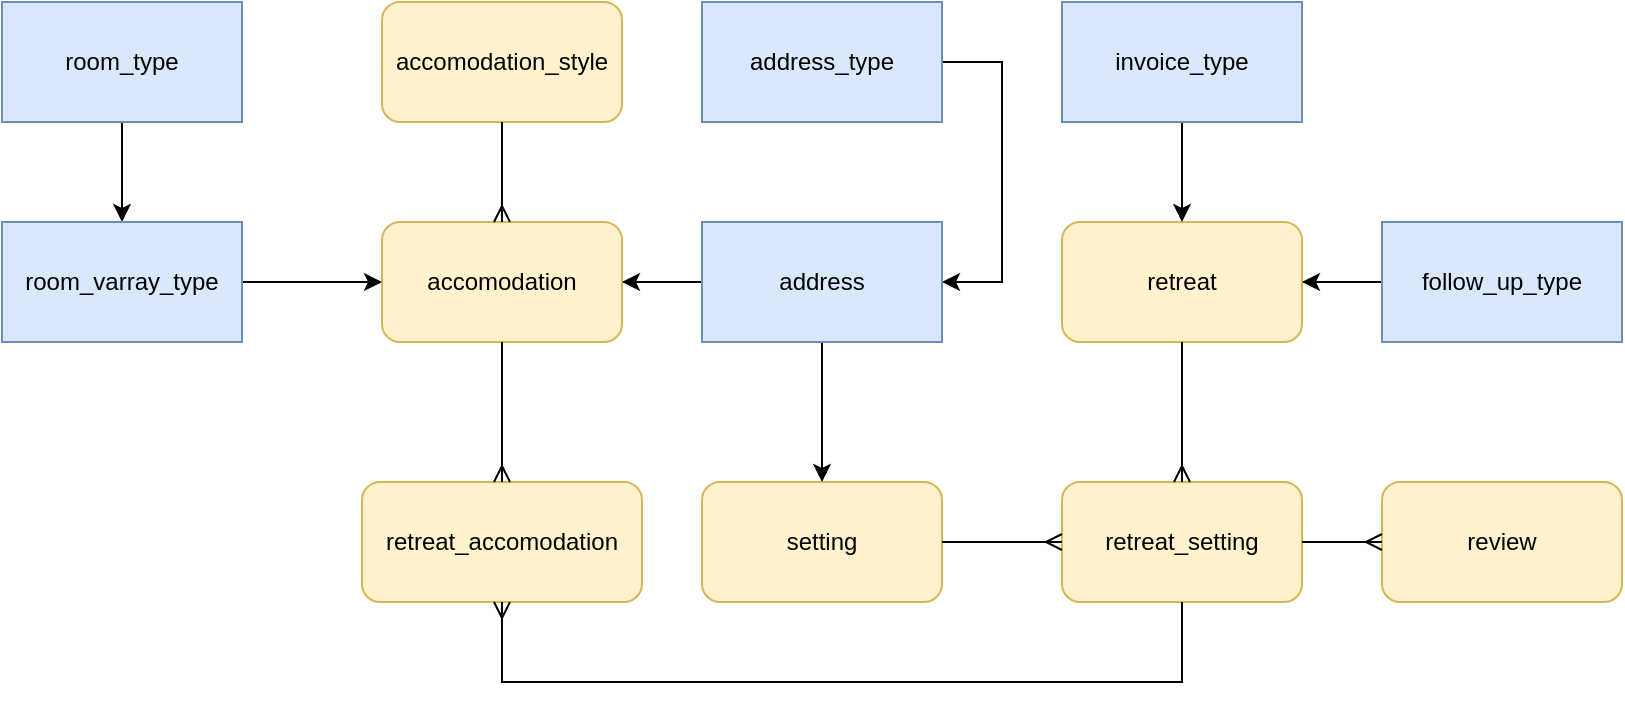 <mxfile version="20.2.2" type="device"><diagram id="9ulPnmnwrZDBVvyH9lwQ" name="Page-1"><mxGraphModel dx="972" dy="549" grid="1" gridSize="10" guides="1" tooltips="1" connect="1" arrows="1" fold="1" page="1" pageScale="1" pageWidth="850" pageHeight="1100" math="0" shadow="0"><root><mxCell id="0"/><mxCell id="1" parent="0"/><mxCell id="RTqdvLDZv-c7yl0dP7Ey-1" value="retreat" style="rounded=1;whiteSpace=wrap;html=1;fillColor=#fff2cc;strokeColor=#d6b656;" vertex="1" parent="1"><mxGeometry x="550" y="210" width="120" height="60" as="geometry"/></mxCell><mxCell id="RTqdvLDZv-c7yl0dP7Ey-2" value="setting" style="rounded=1;whiteSpace=wrap;html=1;fillColor=#fff2cc;strokeColor=#d6b656;" vertex="1" parent="1"><mxGeometry x="370" y="340" width="120" height="60" as="geometry"/></mxCell><mxCell id="RTqdvLDZv-c7yl0dP7Ey-3" value="retreat_setting" style="rounded=1;whiteSpace=wrap;html=1;fillColor=#fff2cc;strokeColor=#d6b656;" vertex="1" parent="1"><mxGeometry x="550" y="340" width="120" height="60" as="geometry"/></mxCell><mxCell id="RTqdvLDZv-c7yl0dP7Ey-4" value="accomodation_style" style="rounded=1;whiteSpace=wrap;html=1;fillColor=#fff2cc;strokeColor=#d6b656;" vertex="1" parent="1"><mxGeometry x="210" y="100" width="120" height="60" as="geometry"/></mxCell><mxCell id="RTqdvLDZv-c7yl0dP7Ey-5" value="accomodation" style="rounded=1;whiteSpace=wrap;html=1;fillColor=#fff2cc;strokeColor=#d6b656;" vertex="1" parent="1"><mxGeometry x="210" y="210" width="120" height="60" as="geometry"/></mxCell><mxCell id="RTqdvLDZv-c7yl0dP7Ey-6" value="retreat_accomodation" style="rounded=1;whiteSpace=wrap;html=1;fillColor=#fff2cc;strokeColor=#d6b656;" vertex="1" parent="1"><mxGeometry x="200" y="340" width="140" height="60" as="geometry"/></mxCell><mxCell id="RTqdvLDZv-c7yl0dP7Ey-35" style="edgeStyle=orthogonalEdgeStyle;rounded=0;orthogonalLoop=1;jettySize=auto;html=1;entryX=1;entryY=0.5;entryDx=0;entryDy=0;" edge="1" parent="1" source="RTqdvLDZv-c7yl0dP7Ey-7" target="RTqdvLDZv-c7yl0dP7Ey-21"><mxGeometry relative="1" as="geometry"><Array as="points"><mxPoint x="520" y="130"/><mxPoint x="520" y="240"/></Array></mxGeometry></mxCell><mxCell id="RTqdvLDZv-c7yl0dP7Ey-7" value="address_type" style="rounded=0;whiteSpace=wrap;html=1;fillColor=#dae8fc;strokeColor=#6c8ebf;" vertex="1" parent="1"><mxGeometry x="370" y="100" width="120" height="60" as="geometry"/></mxCell><mxCell id="RTqdvLDZv-c7yl0dP7Ey-36" style="edgeStyle=orthogonalEdgeStyle;rounded=0;orthogonalLoop=1;jettySize=auto;html=1;" edge="1" parent="1" source="RTqdvLDZv-c7yl0dP7Ey-8" target="RTqdvLDZv-c7yl0dP7Ey-1"><mxGeometry relative="1" as="geometry"/></mxCell><mxCell id="RTqdvLDZv-c7yl0dP7Ey-8" value="&lt;div&gt;follow_up_type&lt;/div&gt;" style="rounded=0;whiteSpace=wrap;html=1;fillColor=#dae8fc;strokeColor=#6c8ebf;" vertex="1" parent="1"><mxGeometry x="710" y="210" width="120" height="60" as="geometry"/></mxCell><mxCell id="RTqdvLDZv-c7yl0dP7Ey-37" style="edgeStyle=orthogonalEdgeStyle;rounded=0;orthogonalLoop=1;jettySize=auto;html=1;" edge="1" parent="1" source="RTqdvLDZv-c7yl0dP7Ey-9" target="RTqdvLDZv-c7yl0dP7Ey-1"><mxGeometry relative="1" as="geometry"/></mxCell><mxCell id="RTqdvLDZv-c7yl0dP7Ey-9" value="invoice_type" style="rounded=0;whiteSpace=wrap;html=1;fillColor=#dae8fc;strokeColor=#6c8ebf;" vertex="1" parent="1"><mxGeometry x="550" y="100" width="120" height="60" as="geometry"/></mxCell><mxCell id="RTqdvLDZv-c7yl0dP7Ey-30" style="edgeStyle=orthogonalEdgeStyle;rounded=0;orthogonalLoop=1;jettySize=auto;html=1;" edge="1" parent="1" source="RTqdvLDZv-c7yl0dP7Ey-10" target="RTqdvLDZv-c7yl0dP7Ey-12"><mxGeometry relative="1" as="geometry"/></mxCell><mxCell id="RTqdvLDZv-c7yl0dP7Ey-10" value="room_type" style="rounded=0;whiteSpace=wrap;html=1;fillColor=#dae8fc;strokeColor=#6c8ebf;" vertex="1" parent="1"><mxGeometry x="20" y="100" width="120" height="60" as="geometry"/></mxCell><mxCell id="RTqdvLDZv-c7yl0dP7Ey-29" style="edgeStyle=orthogonalEdgeStyle;rounded=0;orthogonalLoop=1;jettySize=auto;html=1;entryX=0;entryY=0.5;entryDx=0;entryDy=0;" edge="1" parent="1" source="RTqdvLDZv-c7yl0dP7Ey-12" target="RTqdvLDZv-c7yl0dP7Ey-5"><mxGeometry relative="1" as="geometry"/></mxCell><mxCell id="RTqdvLDZv-c7yl0dP7Ey-12" value="room_varray_type" style="rounded=0;whiteSpace=wrap;html=1;fillColor=#dae8fc;strokeColor=#6c8ebf;" vertex="1" parent="1"><mxGeometry x="20" y="210" width="120" height="60" as="geometry"/></mxCell><mxCell id="RTqdvLDZv-c7yl0dP7Ey-31" style="edgeStyle=orthogonalEdgeStyle;rounded=0;orthogonalLoop=1;jettySize=auto;html=1;" edge="1" parent="1" source="RTqdvLDZv-c7yl0dP7Ey-21" target="RTqdvLDZv-c7yl0dP7Ey-2"><mxGeometry relative="1" as="geometry"/></mxCell><mxCell id="RTqdvLDZv-c7yl0dP7Ey-33" style="edgeStyle=orthogonalEdgeStyle;rounded=0;orthogonalLoop=1;jettySize=auto;html=1;entryX=1;entryY=0.5;entryDx=0;entryDy=0;" edge="1" parent="1" source="RTqdvLDZv-c7yl0dP7Ey-21" target="RTqdvLDZv-c7yl0dP7Ey-5"><mxGeometry relative="1" as="geometry"/></mxCell><mxCell id="RTqdvLDZv-c7yl0dP7Ey-21" value="address" style="rounded=0;whiteSpace=wrap;html=1;fillColor=#dae8fc;strokeColor=#6c8ebf;" vertex="1" parent="1"><mxGeometry x="370" y="210" width="120" height="60" as="geometry"/></mxCell><mxCell id="RTqdvLDZv-c7yl0dP7Ey-27" value="review" style="rounded=1;whiteSpace=wrap;html=1;fillColor=#fff2cc;strokeColor=#d6b656;" vertex="1" parent="1"><mxGeometry x="710" y="340" width="120" height="60" as="geometry"/></mxCell><mxCell id="RTqdvLDZv-c7yl0dP7Ey-41" value="" style="fontSize=12;html=1;endArrow=ERmany;rounded=0;bendable=1;exitX=0.5;exitY=1;exitDx=0;exitDy=0;entryX=0.5;entryY=0;entryDx=0;entryDy=0;" edge="1" parent="1" source="RTqdvLDZv-c7yl0dP7Ey-4" target="RTqdvLDZv-c7yl0dP7Ey-5"><mxGeometry width="100" height="100" relative="1" as="geometry"><mxPoint x="240" y="190" as="sourcePoint"/><mxPoint x="320" y="190" as="targetPoint"/></mxGeometry></mxCell><mxCell id="RTqdvLDZv-c7yl0dP7Ey-42" value="" style="fontSize=12;html=1;endArrow=ERmany;rounded=0;bendable=1;exitX=0.5;exitY=1;exitDx=0;exitDy=0;entryX=0.5;entryY=0;entryDx=0;entryDy=0;" edge="1" parent="1" source="RTqdvLDZv-c7yl0dP7Ey-5"><mxGeometry width="100" height="100" relative="1" as="geometry"><mxPoint x="270" y="290" as="sourcePoint"/><mxPoint x="270" y="340" as="targetPoint"/></mxGeometry></mxCell><mxCell id="RTqdvLDZv-c7yl0dP7Ey-43" value="" style="fontSize=12;html=1;endArrow=ERmany;rounded=0;bendable=1;exitX=0.5;exitY=1;exitDx=0;exitDy=0;entryX=0.5;entryY=0;entryDx=0;entryDy=0;" edge="1" parent="1"><mxGeometry width="100" height="100" relative="1" as="geometry"><mxPoint x="610" y="270" as="sourcePoint"/><mxPoint x="610" y="340" as="targetPoint"/></mxGeometry></mxCell><mxCell id="RTqdvLDZv-c7yl0dP7Ey-44" value="" style="fontSize=12;html=1;endArrow=ERmany;rounded=0;bendable=1;exitX=1;exitY=0.5;exitDx=0;exitDy=0;entryX=0;entryY=0.5;entryDx=0;entryDy=0;" edge="1" parent="1" source="RTqdvLDZv-c7yl0dP7Ey-3" target="RTqdvLDZv-c7yl0dP7Ey-27"><mxGeometry width="100" height="100" relative="1" as="geometry"><mxPoint x="710" y="330" as="sourcePoint"/><mxPoint x="710" y="400" as="targetPoint"/></mxGeometry></mxCell><mxCell id="RTqdvLDZv-c7yl0dP7Ey-45" value="" style="fontSize=12;html=1;endArrow=ERmany;rounded=0;bendable=1;entryX=0.5;entryY=1;entryDx=0;entryDy=0;exitX=0.5;exitY=1;exitDx=0;exitDy=0;" edge="1" parent="1" source="RTqdvLDZv-c7yl0dP7Ey-3" target="RTqdvLDZv-c7yl0dP7Ey-6"><mxGeometry width="100" height="100" relative="1" as="geometry"><mxPoint x="530" y="440" as="sourcePoint"/><mxPoint x="270" y="440" as="targetPoint"/><Array as="points"><mxPoint x="610" y="440"/><mxPoint x="270" y="440"/></Array></mxGeometry></mxCell><mxCell id="RTqdvLDZv-c7yl0dP7Ey-46" value="" style="fontSize=12;html=1;endArrow=ERmany;rounded=0;bendable=1;exitX=1;exitY=0.5;exitDx=0;exitDy=0;entryX=0;entryY=0.5;entryDx=0;entryDy=0;" edge="1" parent="1" source="RTqdvLDZv-c7yl0dP7Ey-2"><mxGeometry width="100" height="100" relative="1" as="geometry"><mxPoint x="510" y="370" as="sourcePoint"/><mxPoint x="550" y="370" as="targetPoint"/></mxGeometry></mxCell></root></mxGraphModel></diagram></mxfile>